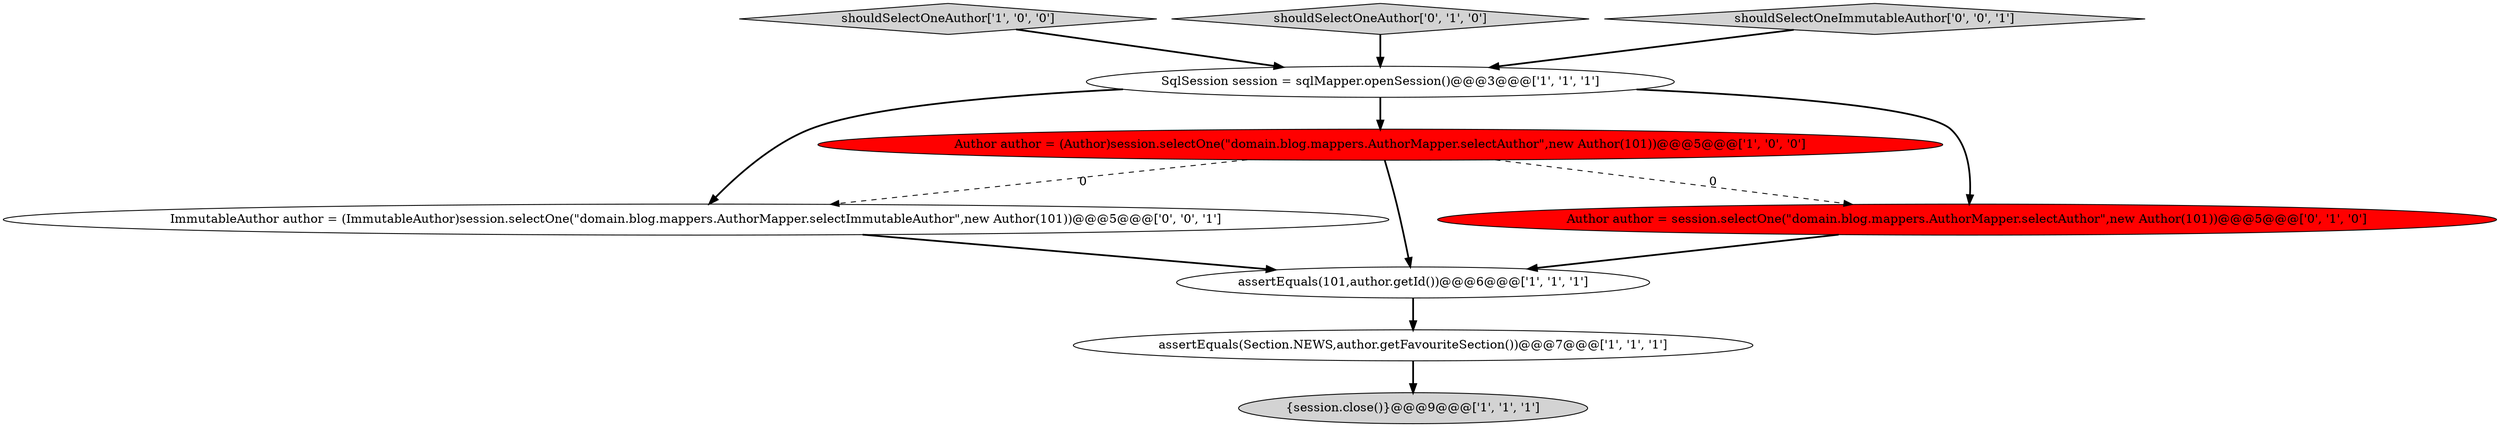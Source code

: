 digraph {
1 [style = filled, label = "assertEquals(Section.NEWS,author.getFavouriteSection())@@@7@@@['1', '1', '1']", fillcolor = white, shape = ellipse image = "AAA0AAABBB1BBB"];
4 [style = filled, label = "assertEquals(101,author.getId())@@@6@@@['1', '1', '1']", fillcolor = white, shape = ellipse image = "AAA0AAABBB1BBB"];
8 [style = filled, label = "ImmutableAuthor author = (ImmutableAuthor)session.selectOne(\"domain.blog.mappers.AuthorMapper.selectImmutableAuthor\",new Author(101))@@@5@@@['0', '0', '1']", fillcolor = white, shape = ellipse image = "AAA0AAABBB3BBB"];
3 [style = filled, label = "Author author = (Author)session.selectOne(\"domain.blog.mappers.AuthorMapper.selectAuthor\",new Author(101))@@@5@@@['1', '0', '0']", fillcolor = red, shape = ellipse image = "AAA1AAABBB1BBB"];
2 [style = filled, label = "shouldSelectOneAuthor['1', '0', '0']", fillcolor = lightgray, shape = diamond image = "AAA0AAABBB1BBB"];
0 [style = filled, label = "SqlSession session = sqlMapper.openSession()@@@3@@@['1', '1', '1']", fillcolor = white, shape = ellipse image = "AAA0AAABBB1BBB"];
7 [style = filled, label = "shouldSelectOneAuthor['0', '1', '0']", fillcolor = lightgray, shape = diamond image = "AAA0AAABBB2BBB"];
6 [style = filled, label = "Author author = session.selectOne(\"domain.blog.mappers.AuthorMapper.selectAuthor\",new Author(101))@@@5@@@['0', '1', '0']", fillcolor = red, shape = ellipse image = "AAA1AAABBB2BBB"];
5 [style = filled, label = "{session.close()}@@@9@@@['1', '1', '1']", fillcolor = lightgray, shape = ellipse image = "AAA0AAABBB1BBB"];
9 [style = filled, label = "shouldSelectOneImmutableAuthor['0', '0', '1']", fillcolor = lightgray, shape = diamond image = "AAA0AAABBB3BBB"];
1->5 [style = bold, label=""];
0->3 [style = bold, label=""];
3->8 [style = dashed, label="0"];
6->4 [style = bold, label=""];
4->1 [style = bold, label=""];
2->0 [style = bold, label=""];
7->0 [style = bold, label=""];
3->6 [style = dashed, label="0"];
8->4 [style = bold, label=""];
9->0 [style = bold, label=""];
0->6 [style = bold, label=""];
3->4 [style = bold, label=""];
0->8 [style = bold, label=""];
}
